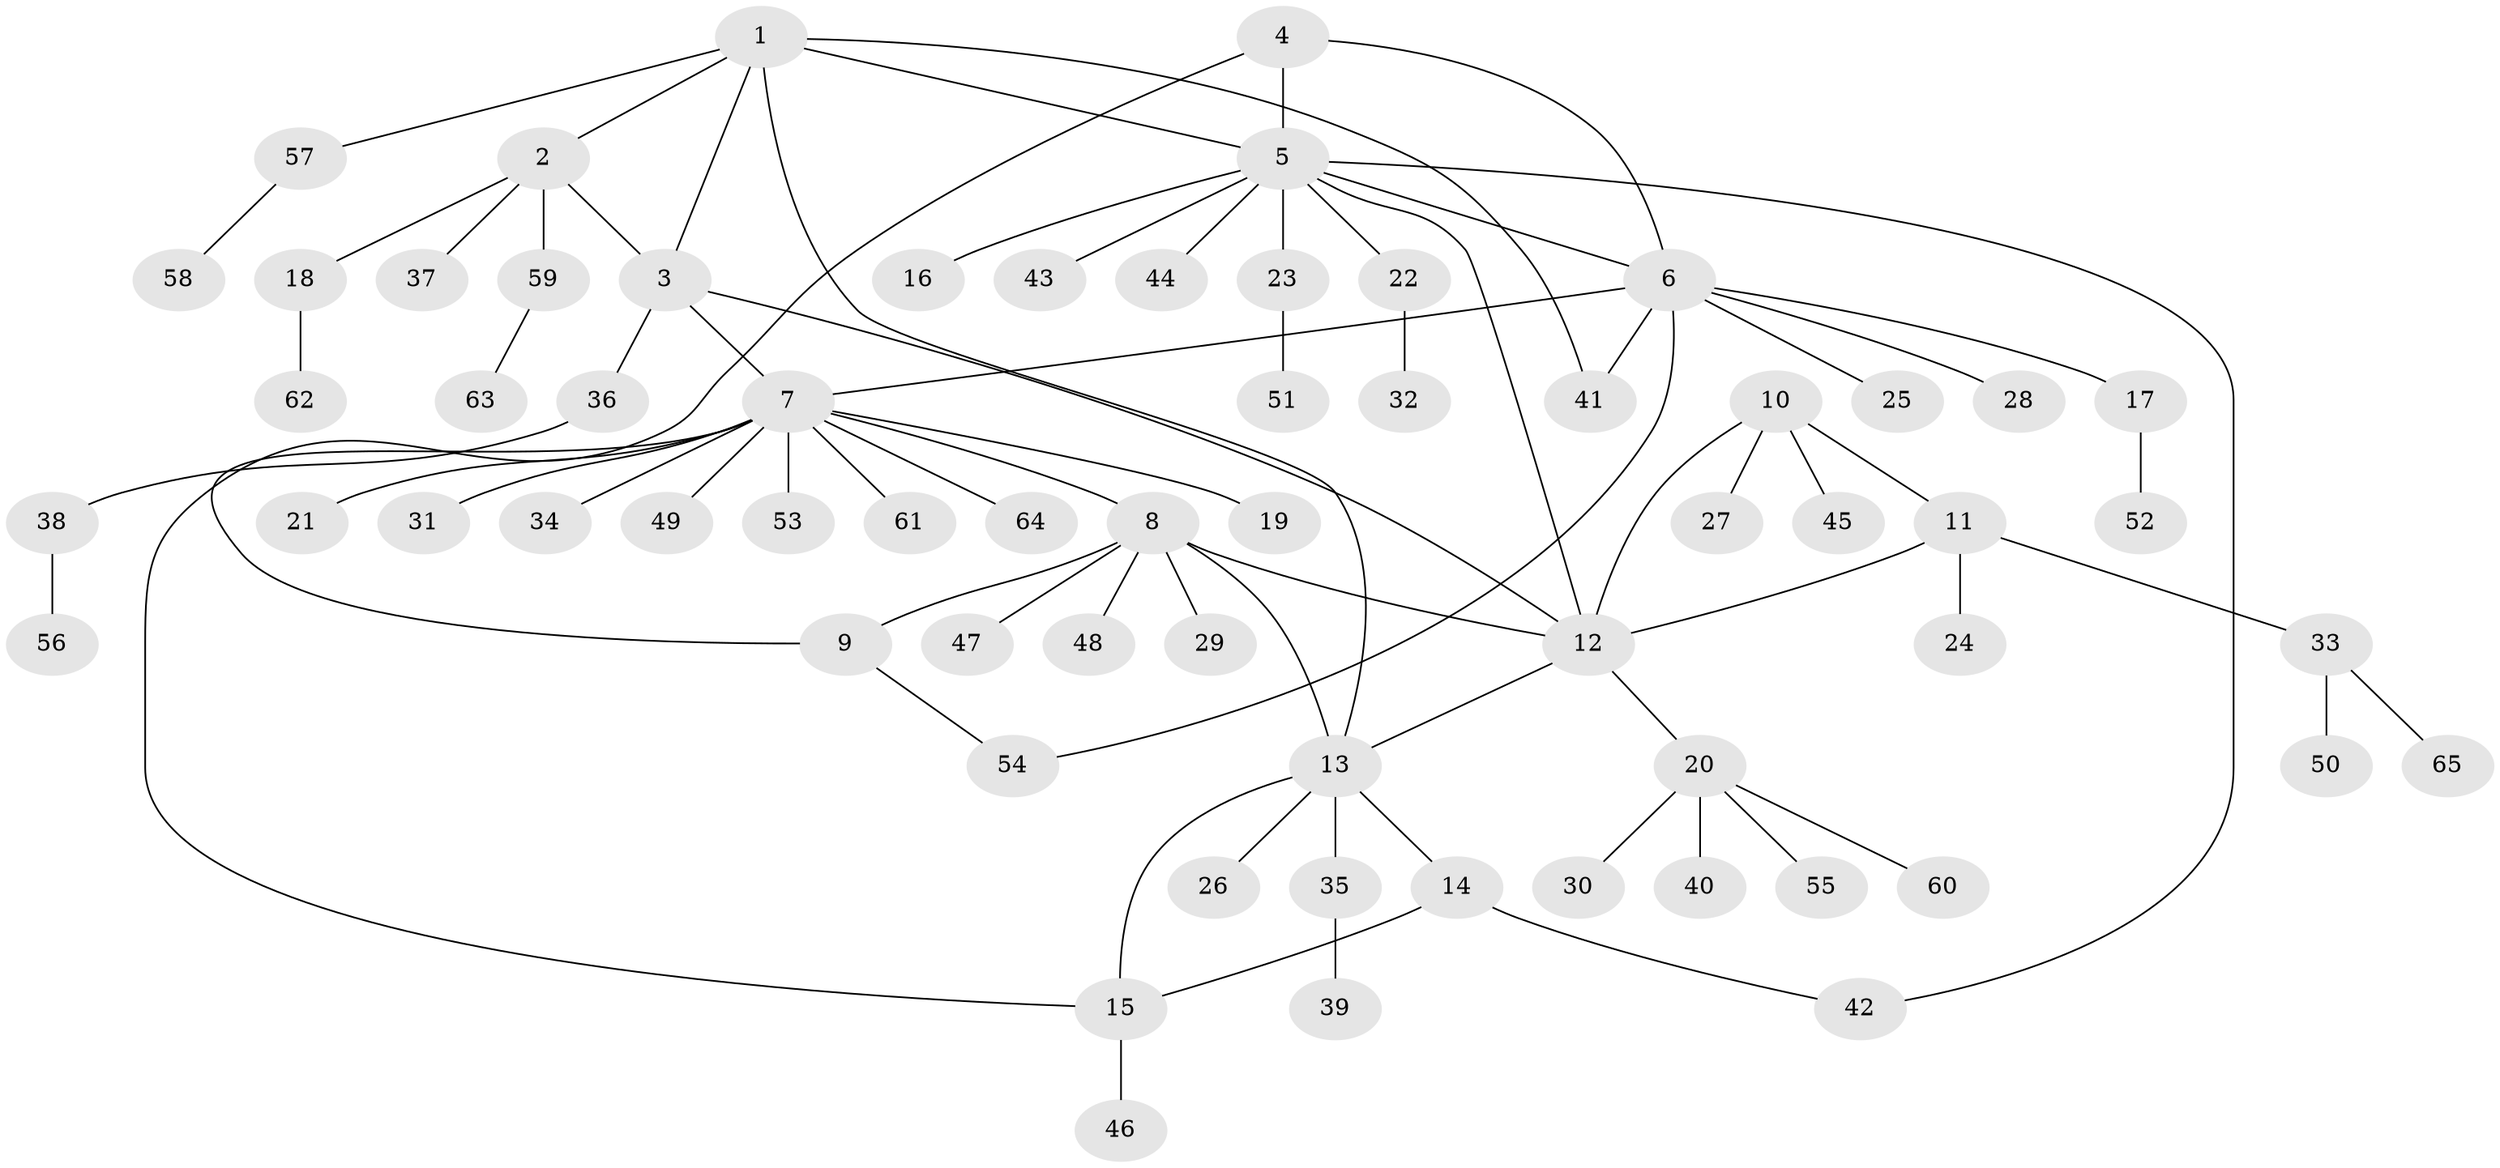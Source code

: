 // coarse degree distribution, {4: 0.125, 7: 0.0625, 6: 0.03125, 14: 0.03125, 3: 0.09375, 1: 0.59375, 2: 0.0625}
// Generated by graph-tools (version 1.1) at 2025/19/03/04/25 18:19:45]
// undirected, 65 vertices, 78 edges
graph export_dot {
graph [start="1"]
  node [color=gray90,style=filled];
  1;
  2;
  3;
  4;
  5;
  6;
  7;
  8;
  9;
  10;
  11;
  12;
  13;
  14;
  15;
  16;
  17;
  18;
  19;
  20;
  21;
  22;
  23;
  24;
  25;
  26;
  27;
  28;
  29;
  30;
  31;
  32;
  33;
  34;
  35;
  36;
  37;
  38;
  39;
  40;
  41;
  42;
  43;
  44;
  45;
  46;
  47;
  48;
  49;
  50;
  51;
  52;
  53;
  54;
  55;
  56;
  57;
  58;
  59;
  60;
  61;
  62;
  63;
  64;
  65;
  1 -- 2;
  1 -- 3;
  1 -- 5;
  1 -- 13;
  1 -- 41;
  1 -- 57;
  2 -- 3;
  2 -- 18;
  2 -- 37;
  2 -- 59;
  3 -- 7;
  3 -- 12;
  3 -- 36;
  4 -- 5;
  4 -- 6;
  4 -- 15;
  5 -- 6;
  5 -- 12;
  5 -- 16;
  5 -- 22;
  5 -- 23;
  5 -- 42;
  5 -- 43;
  5 -- 44;
  6 -- 7;
  6 -- 17;
  6 -- 25;
  6 -- 28;
  6 -- 41;
  6 -- 54;
  7 -- 8;
  7 -- 9;
  7 -- 19;
  7 -- 21;
  7 -- 31;
  7 -- 34;
  7 -- 49;
  7 -- 53;
  7 -- 61;
  7 -- 64;
  8 -- 9;
  8 -- 12;
  8 -- 13;
  8 -- 29;
  8 -- 47;
  8 -- 48;
  9 -- 54;
  10 -- 11;
  10 -- 12;
  10 -- 27;
  10 -- 45;
  11 -- 12;
  11 -- 24;
  11 -- 33;
  12 -- 13;
  12 -- 20;
  13 -- 14;
  13 -- 15;
  13 -- 26;
  13 -- 35;
  14 -- 15;
  14 -- 42;
  15 -- 46;
  17 -- 52;
  18 -- 62;
  20 -- 30;
  20 -- 40;
  20 -- 55;
  20 -- 60;
  22 -- 32;
  23 -- 51;
  33 -- 50;
  33 -- 65;
  35 -- 39;
  36 -- 38;
  38 -- 56;
  57 -- 58;
  59 -- 63;
}
